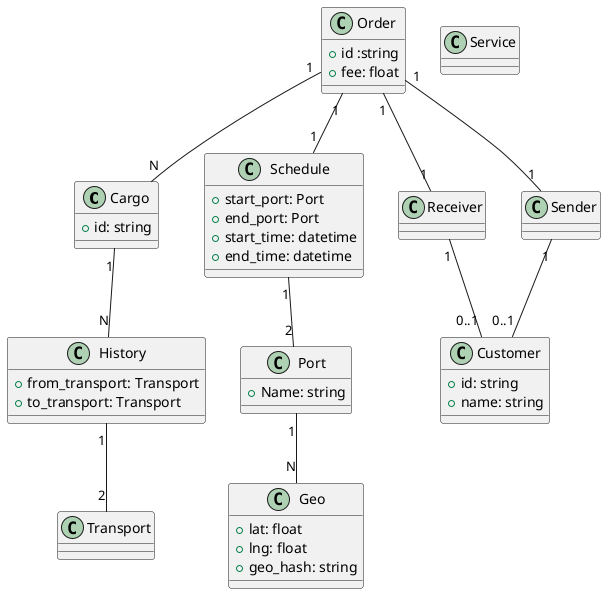 @startuml
class Cargo {
  + id: string
}
Cargo "1" -- "N" History

class History {
  + from_transport: Transport
  + to_transport: Transport
}
History "1" -- "2" Transport

class Order {
  + id :string
  + fee: float
}
Order "1" -- "N" Cargo
Order "1" -- "1" Schedule
Order "1" -- "1" Receiver
Order "1" -- "1" Sender

class Schedule {
  + start_port: Port
  + end_port: Port
  + start_time: datetime
  + end_time: datetime
}

Schedule "1" -- "2" Port

class Port {
  + Name: string
}

Port "1" -- "N" Geo

class Geo {
  + lat: float
  + lng: float
  + geo_hash: string
}

class Sender
Sender "1" -- "0..1" Customer

class Receiver
Receiver "1" -- "0..1" Customer

class Customer {
  + id: string
  + name: string
}

class Service
@enduml

